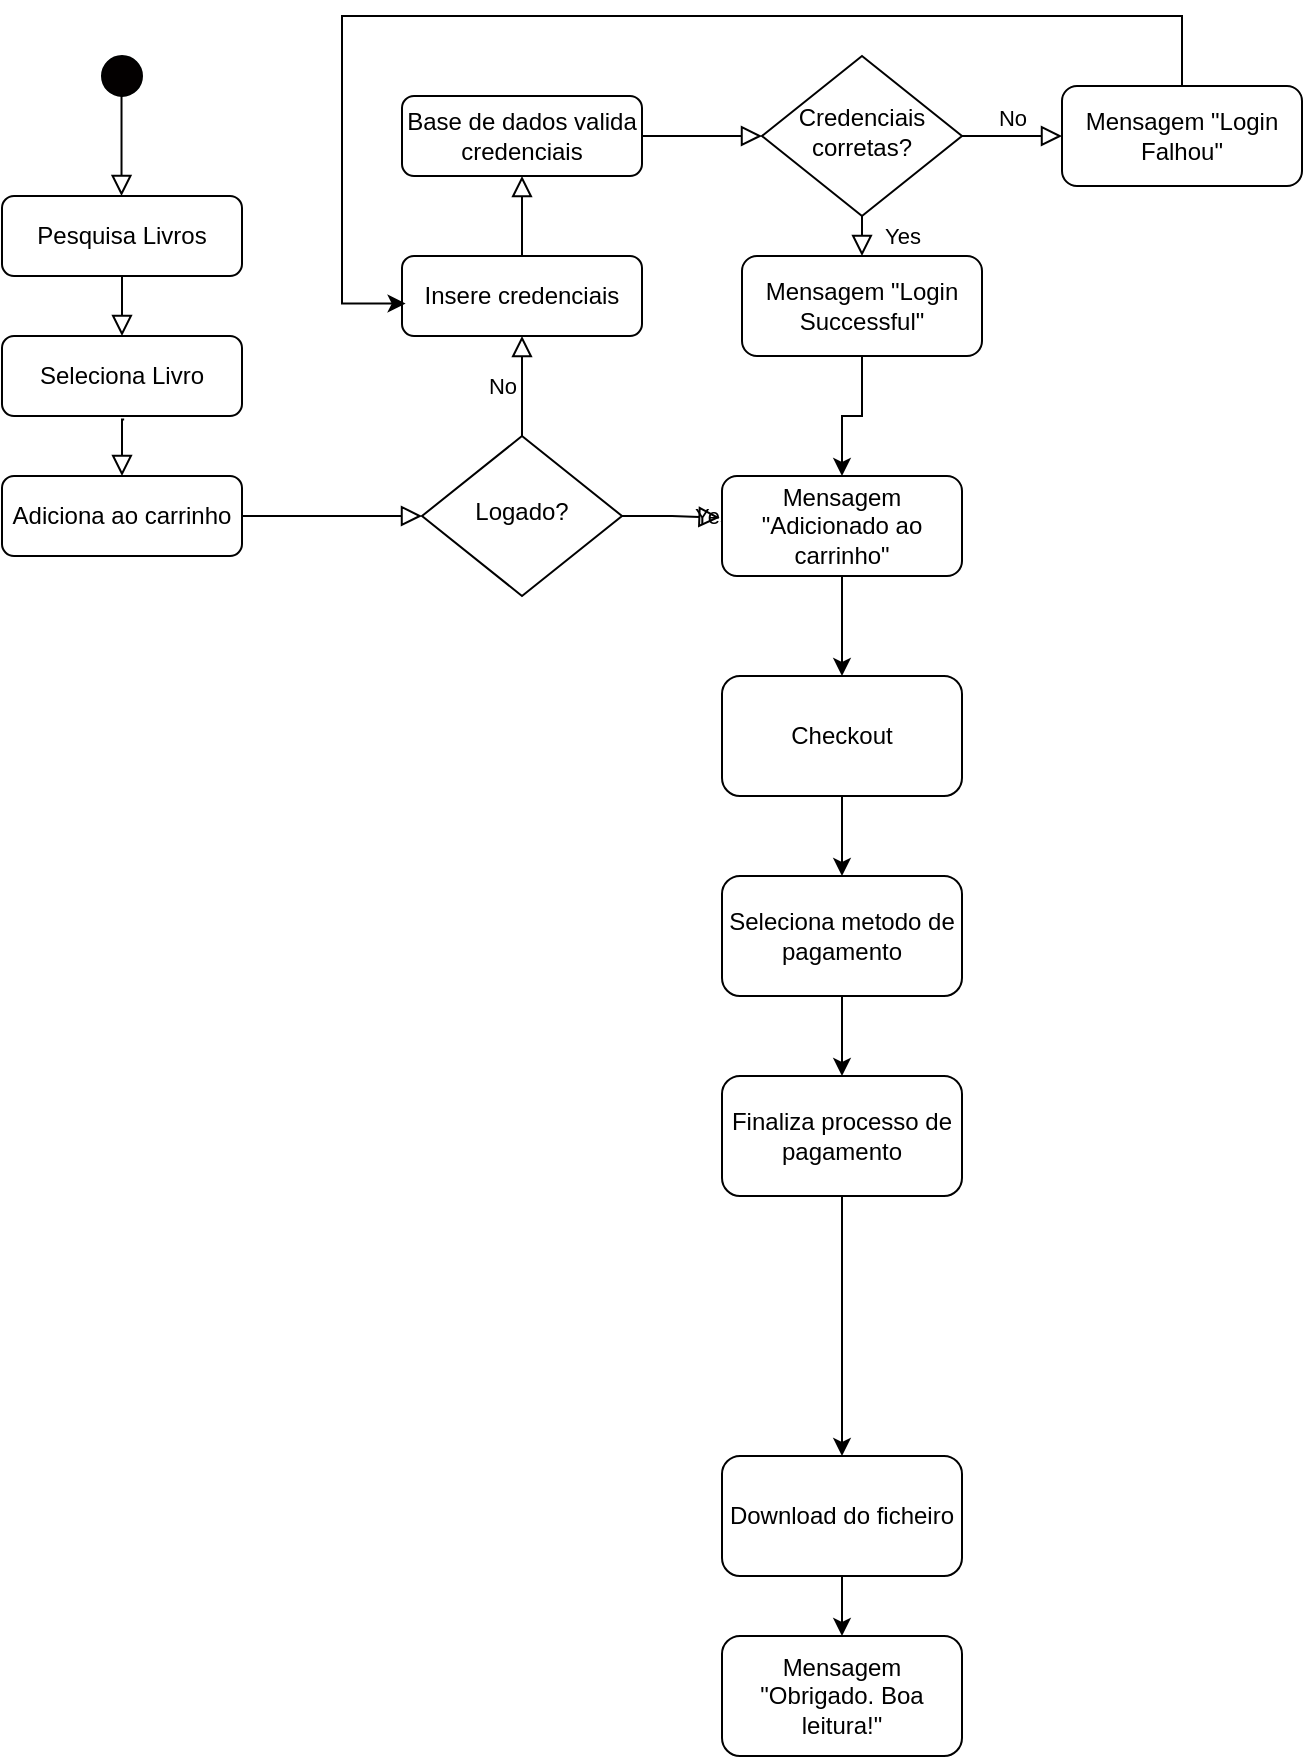 <mxfile version="23.1.5" type="device">
  <diagram id="C5RBs43oDa-KdzZeNtuy" name="Page-1">
    <mxGraphModel dx="1395" dy="1906" grid="1" gridSize="10" guides="1" tooltips="1" connect="1" arrows="1" fold="1" page="1" pageScale="1" pageWidth="827" pageHeight="1169" math="0" shadow="0">
      <root>
        <mxCell id="WIyWlLk6GJQsqaUBKTNV-0" />
        <mxCell id="WIyWlLk6GJQsqaUBKTNV-1" parent="WIyWlLk6GJQsqaUBKTNV-0" />
        <mxCell id="WIyWlLk6GJQsqaUBKTNV-2" value="" style="rounded=0;html=1;jettySize=auto;orthogonalLoop=1;fontSize=11;endArrow=block;endFill=0;endSize=8;strokeWidth=1;shadow=0;labelBackgroundColor=none;edgeStyle=orthogonalEdgeStyle;entryX=0.5;entryY=0;entryDx=0;entryDy=0;" parent="WIyWlLk6GJQsqaUBKTNV-1" source="WIyWlLk6GJQsqaUBKTNV-3" target="GHawjLk1l-ltn3Hi3HC3-2" edge="1">
          <mxGeometry relative="1" as="geometry" />
        </mxCell>
        <mxCell id="WIyWlLk6GJQsqaUBKTNV-3" value="Pesquisa Livros" style="rounded=1;whiteSpace=wrap;html=1;fontSize=12;glass=0;strokeWidth=1;shadow=0;" parent="WIyWlLk6GJQsqaUBKTNV-1" vertex="1">
          <mxGeometry x="160" y="80" width="120" height="40" as="geometry" />
        </mxCell>
        <mxCell id="WIyWlLk6GJQsqaUBKTNV-4" value="Yes" style="rounded=0;html=1;jettySize=auto;orthogonalLoop=1;fontSize=11;endArrow=block;endFill=0;endSize=8;strokeWidth=1;shadow=0;labelBackgroundColor=none;edgeStyle=orthogonalEdgeStyle;entryX=-0.01;entryY=0.416;entryDx=0;entryDy=0;entryPerimeter=0;" parent="WIyWlLk6GJQsqaUBKTNV-1" source="WIyWlLk6GJQsqaUBKTNV-6" target="GHawjLk1l-ltn3Hi3HC3-6" edge="1">
          <mxGeometry y="20" relative="1" as="geometry">
            <mxPoint as="offset" />
            <mxPoint x="520.0" y="240" as="targetPoint" />
          </mxGeometry>
        </mxCell>
        <mxCell id="WIyWlLk6GJQsqaUBKTNV-5" value="No" style="edgeStyle=orthogonalEdgeStyle;rounded=0;html=1;jettySize=auto;orthogonalLoop=1;fontSize=11;endArrow=block;endFill=0;endSize=8;strokeWidth=1;shadow=0;labelBackgroundColor=none;" parent="WIyWlLk6GJQsqaUBKTNV-1" source="WIyWlLk6GJQsqaUBKTNV-6" target="WIyWlLk6GJQsqaUBKTNV-7" edge="1">
          <mxGeometry y="10" relative="1" as="geometry">
            <mxPoint as="offset" />
          </mxGeometry>
        </mxCell>
        <mxCell id="WIyWlLk6GJQsqaUBKTNV-6" value="Logado?" style="rhombus;whiteSpace=wrap;html=1;shadow=0;fontFamily=Helvetica;fontSize=12;align=center;strokeWidth=1;spacing=6;spacingTop=-4;" parent="WIyWlLk6GJQsqaUBKTNV-1" vertex="1">
          <mxGeometry x="370" y="200" width="100" height="80" as="geometry" />
        </mxCell>
        <mxCell id="WIyWlLk6GJQsqaUBKTNV-7" value="Insere credenciais" style="rounded=1;whiteSpace=wrap;html=1;fontSize=12;glass=0;strokeWidth=1;shadow=0;" parent="WIyWlLk6GJQsqaUBKTNV-1" vertex="1">
          <mxGeometry x="360" y="110" width="120" height="40" as="geometry" />
        </mxCell>
        <mxCell id="GHawjLk1l-ltn3Hi3HC3-0" value="" style="ellipse;whiteSpace=wrap;html=1;aspect=fixed;fillStyle=solid;fillColor=#030000;" vertex="1" parent="WIyWlLk6GJQsqaUBKTNV-1">
          <mxGeometry x="210" y="10" width="20" height="20" as="geometry" />
        </mxCell>
        <mxCell id="GHawjLk1l-ltn3Hi3HC3-1" value="" style="rounded=0;html=1;jettySize=auto;orthogonalLoop=1;fontSize=11;endArrow=block;endFill=0;endSize=8;strokeWidth=1;shadow=0;labelBackgroundColor=none;edgeStyle=orthogonalEdgeStyle;" edge="1" parent="WIyWlLk6GJQsqaUBKTNV-1">
          <mxGeometry relative="1" as="geometry">
            <mxPoint x="219.76" y="30" as="sourcePoint" />
            <mxPoint x="219.76" y="80" as="targetPoint" />
          </mxGeometry>
        </mxCell>
        <mxCell id="GHawjLk1l-ltn3Hi3HC3-2" value="Seleciona Livro" style="rounded=1;whiteSpace=wrap;html=1;fontSize=12;glass=0;strokeWidth=1;shadow=0;" vertex="1" parent="WIyWlLk6GJQsqaUBKTNV-1">
          <mxGeometry x="160" y="150" width="120" height="40" as="geometry" />
        </mxCell>
        <mxCell id="GHawjLk1l-ltn3Hi3HC3-3" value="" style="rounded=0;html=1;jettySize=auto;orthogonalLoop=1;fontSize=11;endArrow=block;endFill=0;endSize=8;strokeWidth=1;shadow=0;labelBackgroundColor=none;edgeStyle=orthogonalEdgeStyle;entryX=0.5;entryY=0;entryDx=0;entryDy=0;exitX=0.509;exitY=1.043;exitDx=0;exitDy=0;exitPerimeter=0;" edge="1" parent="WIyWlLk6GJQsqaUBKTNV-1" target="GHawjLk1l-ltn3Hi3HC3-4" source="GHawjLk1l-ltn3Hi3HC3-2">
          <mxGeometry relative="1" as="geometry">
            <mxPoint x="220" y="200" as="sourcePoint" />
          </mxGeometry>
        </mxCell>
        <mxCell id="GHawjLk1l-ltn3Hi3HC3-4" value="Adiciona ao carrinho" style="rounded=1;whiteSpace=wrap;html=1;fontSize=12;glass=0;strokeWidth=1;shadow=0;" vertex="1" parent="WIyWlLk6GJQsqaUBKTNV-1">
          <mxGeometry x="160" y="220" width="120" height="40" as="geometry" />
        </mxCell>
        <mxCell id="GHawjLk1l-ltn3Hi3HC3-5" value="" style="rounded=0;html=1;jettySize=auto;orthogonalLoop=1;fontSize=11;endArrow=block;endFill=0;endSize=8;strokeWidth=1;shadow=0;labelBackgroundColor=none;edgeStyle=orthogonalEdgeStyle;exitX=1;exitY=0.5;exitDx=0;exitDy=0;entryX=0;entryY=0.5;entryDx=0;entryDy=0;" edge="1" parent="WIyWlLk6GJQsqaUBKTNV-1" source="GHawjLk1l-ltn3Hi3HC3-4" target="WIyWlLk6GJQsqaUBKTNV-6">
          <mxGeometry relative="1" as="geometry">
            <mxPoint x="330" y="190" as="sourcePoint" />
            <mxPoint x="320" y="240" as="targetPoint" />
            <Array as="points" />
          </mxGeometry>
        </mxCell>
        <mxCell id="GHawjLk1l-ltn3Hi3HC3-26" value="" style="edgeStyle=orthogonalEdgeStyle;rounded=0;orthogonalLoop=1;jettySize=auto;html=1;" edge="1" parent="WIyWlLk6GJQsqaUBKTNV-1" source="GHawjLk1l-ltn3Hi3HC3-6" target="GHawjLk1l-ltn3Hi3HC3-25">
          <mxGeometry relative="1" as="geometry" />
        </mxCell>
        <mxCell id="GHawjLk1l-ltn3Hi3HC3-6" value="Mensagem &quot;Adicionado ao carrinho&quot;" style="rounded=1;whiteSpace=wrap;html=1;fontSize=12;glass=0;strokeWidth=1;shadow=0;" vertex="1" parent="WIyWlLk6GJQsqaUBKTNV-1">
          <mxGeometry x="520" y="220" width="120" height="50" as="geometry" />
        </mxCell>
        <mxCell id="GHawjLk1l-ltn3Hi3HC3-8" value="Base de dados valida credenciais" style="rounded=1;whiteSpace=wrap;html=1;fontSize=12;glass=0;strokeWidth=1;shadow=0;" vertex="1" parent="WIyWlLk6GJQsqaUBKTNV-1">
          <mxGeometry x="360" y="30" width="120" height="40" as="geometry" />
        </mxCell>
        <mxCell id="GHawjLk1l-ltn3Hi3HC3-9" value="Credenciais corretas?" style="rhombus;whiteSpace=wrap;html=1;shadow=0;fontFamily=Helvetica;fontSize=12;align=center;strokeWidth=1;spacing=6;spacingTop=-4;" vertex="1" parent="WIyWlLk6GJQsqaUBKTNV-1">
          <mxGeometry x="540" y="10" width="100" height="80" as="geometry" />
        </mxCell>
        <mxCell id="GHawjLk1l-ltn3Hi3HC3-11" value="" style="rounded=0;html=1;jettySize=auto;orthogonalLoop=1;fontSize=11;endArrow=block;endFill=0;endSize=8;strokeWidth=1;shadow=0;labelBackgroundColor=none;edgeStyle=orthogonalEdgeStyle;entryX=0.5;entryY=1;entryDx=0;entryDy=0;exitX=0.5;exitY=0;exitDx=0;exitDy=0;" edge="1" parent="WIyWlLk6GJQsqaUBKTNV-1" source="WIyWlLk6GJQsqaUBKTNV-7" target="GHawjLk1l-ltn3Hi3HC3-8">
          <mxGeometry relative="1" as="geometry">
            <mxPoint x="431" y="80" as="sourcePoint" />
            <mxPoint x="430" y="108" as="targetPoint" />
          </mxGeometry>
        </mxCell>
        <mxCell id="GHawjLk1l-ltn3Hi3HC3-12" value="" style="rounded=0;html=1;jettySize=auto;orthogonalLoop=1;fontSize=11;endArrow=block;endFill=0;endSize=8;strokeWidth=1;shadow=0;labelBackgroundColor=none;edgeStyle=orthogonalEdgeStyle;entryX=0;entryY=0.5;entryDx=0;entryDy=0;exitX=1;exitY=0.5;exitDx=0;exitDy=0;" edge="1" parent="WIyWlLk6GJQsqaUBKTNV-1" source="GHawjLk1l-ltn3Hi3HC3-8" target="GHawjLk1l-ltn3Hi3HC3-9">
          <mxGeometry relative="1" as="geometry">
            <mxPoint x="430" y="120" as="sourcePoint" />
            <mxPoint x="430" y="80" as="targetPoint" />
          </mxGeometry>
        </mxCell>
        <mxCell id="GHawjLk1l-ltn3Hi3HC3-13" value="Yes" style="rounded=0;html=1;jettySize=auto;orthogonalLoop=1;fontSize=11;endArrow=block;endFill=0;endSize=8;strokeWidth=1;shadow=0;labelBackgroundColor=none;edgeStyle=orthogonalEdgeStyle;exitX=0.5;exitY=1;exitDx=0;exitDy=0;" edge="1" parent="WIyWlLk6GJQsqaUBKTNV-1" source="GHawjLk1l-ltn3Hi3HC3-9">
          <mxGeometry y="20" relative="1" as="geometry">
            <mxPoint as="offset" />
            <mxPoint x="610" y="110.0" as="sourcePoint" />
            <mxPoint x="590" y="110" as="targetPoint" />
            <Array as="points">
              <mxPoint x="590" y="100" />
            </Array>
          </mxGeometry>
        </mxCell>
        <mxCell id="GHawjLk1l-ltn3Hi3HC3-14" value="No" style="edgeStyle=orthogonalEdgeStyle;rounded=0;html=1;jettySize=auto;orthogonalLoop=1;fontSize=11;endArrow=block;endFill=0;endSize=8;strokeWidth=1;shadow=0;labelBackgroundColor=none;exitX=1;exitY=0.5;exitDx=0;exitDy=0;" edge="1" parent="WIyWlLk6GJQsqaUBKTNV-1" source="GHawjLk1l-ltn3Hi3HC3-9">
          <mxGeometry y="10" relative="1" as="geometry">
            <mxPoint as="offset" />
            <mxPoint x="690" y="78.48" as="sourcePoint" />
            <mxPoint x="690" y="50" as="targetPoint" />
          </mxGeometry>
        </mxCell>
        <mxCell id="GHawjLk1l-ltn3Hi3HC3-21" value="" style="edgeStyle=orthogonalEdgeStyle;rounded=0;orthogonalLoop=1;jettySize=auto;html=1;" edge="1" parent="WIyWlLk6GJQsqaUBKTNV-1" source="GHawjLk1l-ltn3Hi3HC3-15" target="GHawjLk1l-ltn3Hi3HC3-6">
          <mxGeometry relative="1" as="geometry" />
        </mxCell>
        <mxCell id="GHawjLk1l-ltn3Hi3HC3-15" value="Mensagem &quot;Login Successful&quot;" style="rounded=1;whiteSpace=wrap;html=1;fontSize=12;glass=0;strokeWidth=1;shadow=0;" vertex="1" parent="WIyWlLk6GJQsqaUBKTNV-1">
          <mxGeometry x="530" y="110" width="120" height="50" as="geometry" />
        </mxCell>
        <mxCell id="GHawjLk1l-ltn3Hi3HC3-24" value="" style="edgeStyle=orthogonalEdgeStyle;rounded=0;orthogonalLoop=1;jettySize=auto;html=1;entryX=0.015;entryY=0.595;entryDx=0;entryDy=0;entryPerimeter=0;exitX=0.5;exitY=0;exitDx=0;exitDy=0;" edge="1" parent="WIyWlLk6GJQsqaUBKTNV-1" source="GHawjLk1l-ltn3Hi3HC3-22" target="WIyWlLk6GJQsqaUBKTNV-7">
          <mxGeometry relative="1" as="geometry">
            <mxPoint x="300" y="60" as="targetPoint" />
            <Array as="points">
              <mxPoint x="750" y="-10" />
              <mxPoint x="330" y="-10" />
              <mxPoint x="330" y="134" />
            </Array>
          </mxGeometry>
        </mxCell>
        <mxCell id="GHawjLk1l-ltn3Hi3HC3-22" value="Mensagem &quot;Login Falhou&quot;" style="rounded=1;whiteSpace=wrap;html=1;fontSize=12;glass=0;strokeWidth=1;shadow=0;" vertex="1" parent="WIyWlLk6GJQsqaUBKTNV-1">
          <mxGeometry x="690" y="25" width="120" height="50" as="geometry" />
        </mxCell>
        <mxCell id="GHawjLk1l-ltn3Hi3HC3-30" value="" style="edgeStyle=orthogonalEdgeStyle;rounded=0;orthogonalLoop=1;jettySize=auto;html=1;" edge="1" parent="WIyWlLk6GJQsqaUBKTNV-1" source="GHawjLk1l-ltn3Hi3HC3-25" target="GHawjLk1l-ltn3Hi3HC3-29">
          <mxGeometry relative="1" as="geometry" />
        </mxCell>
        <mxCell id="GHawjLk1l-ltn3Hi3HC3-25" value="Checkout" style="whiteSpace=wrap;html=1;rounded=1;glass=0;strokeWidth=1;shadow=0;" vertex="1" parent="WIyWlLk6GJQsqaUBKTNV-1">
          <mxGeometry x="520" y="320" width="120" height="60" as="geometry" />
        </mxCell>
        <mxCell id="GHawjLk1l-ltn3Hi3HC3-33" value="" style="edgeStyle=orthogonalEdgeStyle;rounded=0;orthogonalLoop=1;jettySize=auto;html=1;" edge="1" parent="WIyWlLk6GJQsqaUBKTNV-1" source="GHawjLk1l-ltn3Hi3HC3-29" target="GHawjLk1l-ltn3Hi3HC3-32">
          <mxGeometry relative="1" as="geometry" />
        </mxCell>
        <mxCell id="GHawjLk1l-ltn3Hi3HC3-29" value="Seleciona metodo de pagamento" style="whiteSpace=wrap;html=1;rounded=1;glass=0;strokeWidth=1;shadow=0;" vertex="1" parent="WIyWlLk6GJQsqaUBKTNV-1">
          <mxGeometry x="520" y="420" width="120" height="60" as="geometry" />
        </mxCell>
        <mxCell id="GHawjLk1l-ltn3Hi3HC3-37" value="" style="edgeStyle=orthogonalEdgeStyle;rounded=0;orthogonalLoop=1;jettySize=auto;html=1;" edge="1" parent="WIyWlLk6GJQsqaUBKTNV-1" source="GHawjLk1l-ltn3Hi3HC3-32" target="GHawjLk1l-ltn3Hi3HC3-36">
          <mxGeometry relative="1" as="geometry" />
        </mxCell>
        <mxCell id="GHawjLk1l-ltn3Hi3HC3-32" value="Finaliza processo de pagamento" style="whiteSpace=wrap;html=1;rounded=1;glass=0;strokeWidth=1;shadow=0;" vertex="1" parent="WIyWlLk6GJQsqaUBKTNV-1">
          <mxGeometry x="520" y="520" width="120" height="60" as="geometry" />
        </mxCell>
        <mxCell id="GHawjLk1l-ltn3Hi3HC3-39" value="" style="edgeStyle=orthogonalEdgeStyle;rounded=0;orthogonalLoop=1;jettySize=auto;html=1;" edge="1" parent="WIyWlLk6GJQsqaUBKTNV-1" source="GHawjLk1l-ltn3Hi3HC3-36" target="GHawjLk1l-ltn3Hi3HC3-38">
          <mxGeometry relative="1" as="geometry" />
        </mxCell>
        <mxCell id="GHawjLk1l-ltn3Hi3HC3-36" value="Download do ficheiro" style="whiteSpace=wrap;html=1;rounded=1;glass=0;strokeWidth=1;shadow=0;" vertex="1" parent="WIyWlLk6GJQsqaUBKTNV-1">
          <mxGeometry x="520" y="710" width="120" height="60" as="geometry" />
        </mxCell>
        <mxCell id="GHawjLk1l-ltn3Hi3HC3-38" value="Mensagem &quot;Obrigado. Boa leitura!&quot;" style="whiteSpace=wrap;html=1;rounded=1;glass=0;strokeWidth=1;shadow=0;" vertex="1" parent="WIyWlLk6GJQsqaUBKTNV-1">
          <mxGeometry x="520" y="800" width="120" height="60" as="geometry" />
        </mxCell>
      </root>
    </mxGraphModel>
  </diagram>
</mxfile>
